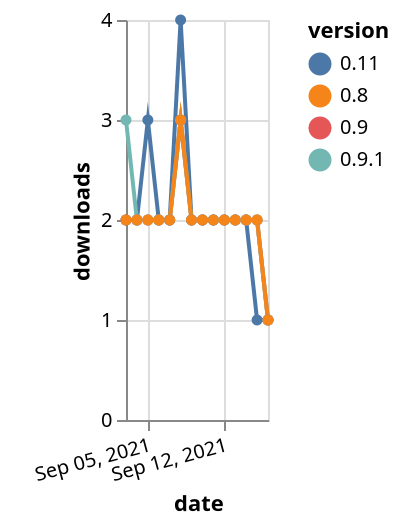 {"$schema": "https://vega.github.io/schema/vega-lite/v5.json", "description": "A simple bar chart with embedded data.", "data": {"values": [{"date": "2021-09-03", "total": 1420, "delta": 2, "version": "0.9"}, {"date": "2021-09-04", "total": 1422, "delta": 2, "version": "0.9"}, {"date": "2021-09-05", "total": 1424, "delta": 2, "version": "0.9"}, {"date": "2021-09-06", "total": 1426, "delta": 2, "version": "0.9"}, {"date": "2021-09-07", "total": 1428, "delta": 2, "version": "0.9"}, {"date": "2021-09-08", "total": 1431, "delta": 3, "version": "0.9"}, {"date": "2021-09-09", "total": 1433, "delta": 2, "version": "0.9"}, {"date": "2021-09-10", "total": 1435, "delta": 2, "version": "0.9"}, {"date": "2021-09-11", "total": 1437, "delta": 2, "version": "0.9"}, {"date": "2021-09-12", "total": 1439, "delta": 2, "version": "0.9"}, {"date": "2021-09-13", "total": 1441, "delta": 2, "version": "0.9"}, {"date": "2021-09-14", "total": 1443, "delta": 2, "version": "0.9"}, {"date": "2021-09-15", "total": 1445, "delta": 2, "version": "0.9"}, {"date": "2021-09-16", "total": 1446, "delta": 1, "version": "0.9"}, {"date": "2021-09-03", "total": 1281, "delta": 2, "version": "0.11"}, {"date": "2021-09-04", "total": 1283, "delta": 2, "version": "0.11"}, {"date": "2021-09-05", "total": 1286, "delta": 3, "version": "0.11"}, {"date": "2021-09-06", "total": 1288, "delta": 2, "version": "0.11"}, {"date": "2021-09-07", "total": 1290, "delta": 2, "version": "0.11"}, {"date": "2021-09-08", "total": 1294, "delta": 4, "version": "0.11"}, {"date": "2021-09-09", "total": 1296, "delta": 2, "version": "0.11"}, {"date": "2021-09-10", "total": 1298, "delta": 2, "version": "0.11"}, {"date": "2021-09-11", "total": 1300, "delta": 2, "version": "0.11"}, {"date": "2021-09-12", "total": 1302, "delta": 2, "version": "0.11"}, {"date": "2021-09-13", "total": 1304, "delta": 2, "version": "0.11"}, {"date": "2021-09-14", "total": 1306, "delta": 2, "version": "0.11"}, {"date": "2021-09-15", "total": 1307, "delta": 1, "version": "0.11"}, {"date": "2021-09-16", "total": 1308, "delta": 1, "version": "0.11"}, {"date": "2021-09-03", "total": 1393, "delta": 3, "version": "0.9.1"}, {"date": "2021-09-04", "total": 1395, "delta": 2, "version": "0.9.1"}, {"date": "2021-09-05", "total": 1397, "delta": 2, "version": "0.9.1"}, {"date": "2021-09-06", "total": 1399, "delta": 2, "version": "0.9.1"}, {"date": "2021-09-07", "total": 1401, "delta": 2, "version": "0.9.1"}, {"date": "2021-09-08", "total": 1404, "delta": 3, "version": "0.9.1"}, {"date": "2021-09-09", "total": 1406, "delta": 2, "version": "0.9.1"}, {"date": "2021-09-10", "total": 1408, "delta": 2, "version": "0.9.1"}, {"date": "2021-09-11", "total": 1410, "delta": 2, "version": "0.9.1"}, {"date": "2021-09-12", "total": 1412, "delta": 2, "version": "0.9.1"}, {"date": "2021-09-13", "total": 1414, "delta": 2, "version": "0.9.1"}, {"date": "2021-09-14", "total": 1416, "delta": 2, "version": "0.9.1"}, {"date": "2021-09-15", "total": 1418, "delta": 2, "version": "0.9.1"}, {"date": "2021-09-16", "total": 1419, "delta": 1, "version": "0.9.1"}, {"date": "2021-09-03", "total": 1465, "delta": 2, "version": "0.8"}, {"date": "2021-09-04", "total": 1467, "delta": 2, "version": "0.8"}, {"date": "2021-09-05", "total": 1469, "delta": 2, "version": "0.8"}, {"date": "2021-09-06", "total": 1471, "delta": 2, "version": "0.8"}, {"date": "2021-09-07", "total": 1473, "delta": 2, "version": "0.8"}, {"date": "2021-09-08", "total": 1476, "delta": 3, "version": "0.8"}, {"date": "2021-09-09", "total": 1478, "delta": 2, "version": "0.8"}, {"date": "2021-09-10", "total": 1480, "delta": 2, "version": "0.8"}, {"date": "2021-09-11", "total": 1482, "delta": 2, "version": "0.8"}, {"date": "2021-09-12", "total": 1484, "delta": 2, "version": "0.8"}, {"date": "2021-09-13", "total": 1486, "delta": 2, "version": "0.8"}, {"date": "2021-09-14", "total": 1488, "delta": 2, "version": "0.8"}, {"date": "2021-09-15", "total": 1490, "delta": 2, "version": "0.8"}, {"date": "2021-09-16", "total": 1491, "delta": 1, "version": "0.8"}]}, "width": "container", "mark": {"type": "line", "point": {"filled": true}}, "encoding": {"x": {"field": "date", "type": "temporal", "timeUnit": "yearmonthdate", "title": "date", "axis": {"labelAngle": -15}}, "y": {"field": "delta", "type": "quantitative", "title": "downloads"}, "color": {"field": "version", "type": "nominal"}, "tooltip": {"field": "delta"}}}